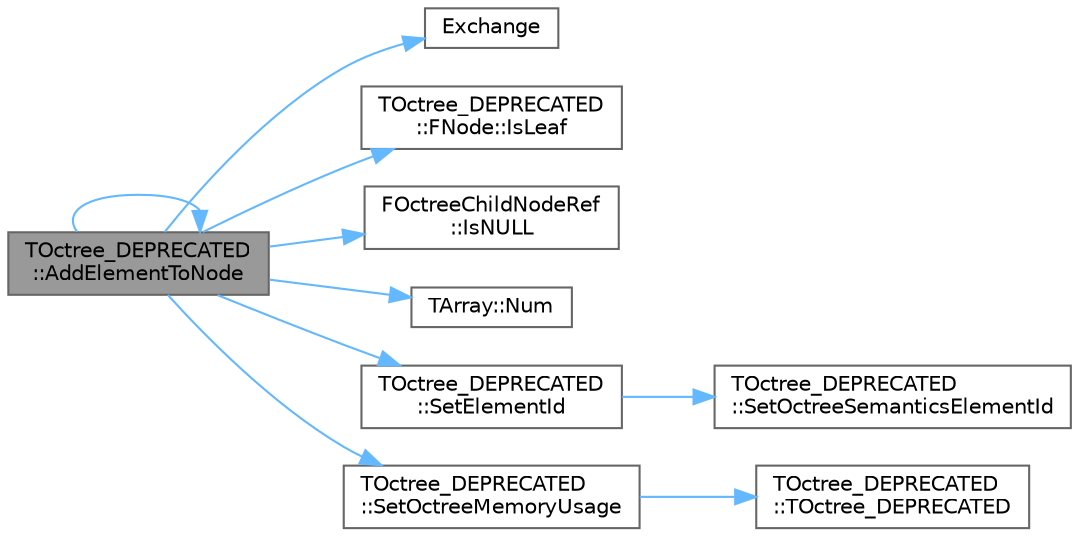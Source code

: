 digraph "TOctree_DEPRECATED::AddElementToNode"
{
 // INTERACTIVE_SVG=YES
 // LATEX_PDF_SIZE
  bgcolor="transparent";
  edge [fontname=Helvetica,fontsize=10,labelfontname=Helvetica,labelfontsize=10];
  node [fontname=Helvetica,fontsize=10,shape=box,height=0.2,width=0.4];
  rankdir="LR";
  Node1 [id="Node000001",label="TOctree_DEPRECATED\l::AddElementToNode",height=0.2,width=0.4,color="gray40", fillcolor="grey60", style="filled", fontcolor="black",tooltip="Adds an element to a node or its children."];
  Node1 -> Node1 [id="edge1_Node000001_Node000001",color="steelblue1",style="solid",tooltip=" "];
  Node1 -> Node2 [id="edge2_Node000001_Node000002",color="steelblue1",style="solid",tooltip=" "];
  Node2 [id="Node000002",label="Exchange",height=0.2,width=0.4,color="grey40", fillcolor="white", style="filled",URL="$d4/d24/UnrealTemplate_8h.html#a71208fce20d450e8a6365ce781998cc8",tooltip=" "];
  Node1 -> Node3 [id="edge3_Node000001_Node000003",color="steelblue1",style="solid",tooltip=" "];
  Node3 [id="Node000003",label="TOctree_DEPRECATED\l::FNode::IsLeaf",height=0.2,width=0.4,color="grey40", fillcolor="white", style="filled",URL="$dd/ddf/classTOctree__DEPRECATED_1_1FNode.html#a58ad1c3b358610accb63f3c9c6569690",tooltip=" "];
  Node1 -> Node4 [id="edge4_Node000001_Node000004",color="steelblue1",style="solid",tooltip=" "];
  Node4 [id="Node000004",label="FOctreeChildNodeRef\l::IsNULL",height=0.2,width=0.4,color="grey40", fillcolor="white", style="filled",URL="$dc/dbd/classFOctreeChildNodeRef.html#a4e8666f7e6e73fdafaf22c4771db7eb6",tooltip=" "];
  Node1 -> Node5 [id="edge5_Node000001_Node000005",color="steelblue1",style="solid",tooltip=" "];
  Node5 [id="Node000005",label="TArray::Num",height=0.2,width=0.4,color="grey40", fillcolor="white", style="filled",URL="$d4/d52/classTArray.html#adcbf9ca48677a9c0c3830cd862dd40d8",tooltip="Returns number of elements in array."];
  Node1 -> Node6 [id="edge6_Node000001_Node000006",color="steelblue1",style="solid",tooltip=" "];
  Node6 [id="Node000006",label="TOctree_DEPRECATED\l::SetElementId",height=0.2,width=0.4,color="grey40", fillcolor="white", style="filled",URL="$d1/dfb/classTOctree__DEPRECATED.html#ab8e75e1de1136b3b15583367fe3f03a1",tooltip=" "];
  Node6 -> Node7 [id="edge7_Node000006_Node000007",color="steelblue1",style="solid",tooltip=" "];
  Node7 [id="Node000007",label="TOctree_DEPRECATED\l::SetOctreeSemanticsElementId",height=0.2,width=0.4,color="grey40", fillcolor="white", style="filled",URL="$d1/dfb/classTOctree__DEPRECATED.html#adc9b4ac6270c344e7aa1832f742e3bd8",tooltip=" "];
  Node1 -> Node8 [id="edge8_Node000001_Node000008",color="steelblue1",style="solid",tooltip=" "];
  Node8 [id="Node000008",label="TOctree_DEPRECATED\l::SetOctreeMemoryUsage",height=0.2,width=0.4,color="grey40", fillcolor="white", style="filled",URL="$d1/dfb/classTOctree__DEPRECATED.html#a5472e280200ea0a55dd1bd528ee767e7",tooltip="this function basically set TotalSizeBytes, but gives opportunity to include this Octree in memory st..."];
  Node8 -> Node9 [id="edge9_Node000008_Node000009",color="steelblue1",style="solid",tooltip=" "];
  Node9 [id="Node000009",label="TOctree_DEPRECATED\l::TOctree_DEPRECATED",height=0.2,width=0.4,color="grey40", fillcolor="white", style="filled",URL="$d1/dfb/classTOctree__DEPRECATED.html#a15b0b2036ec506aac067d1ab0c5ae08b",tooltip="Initialization constructor."];
}
